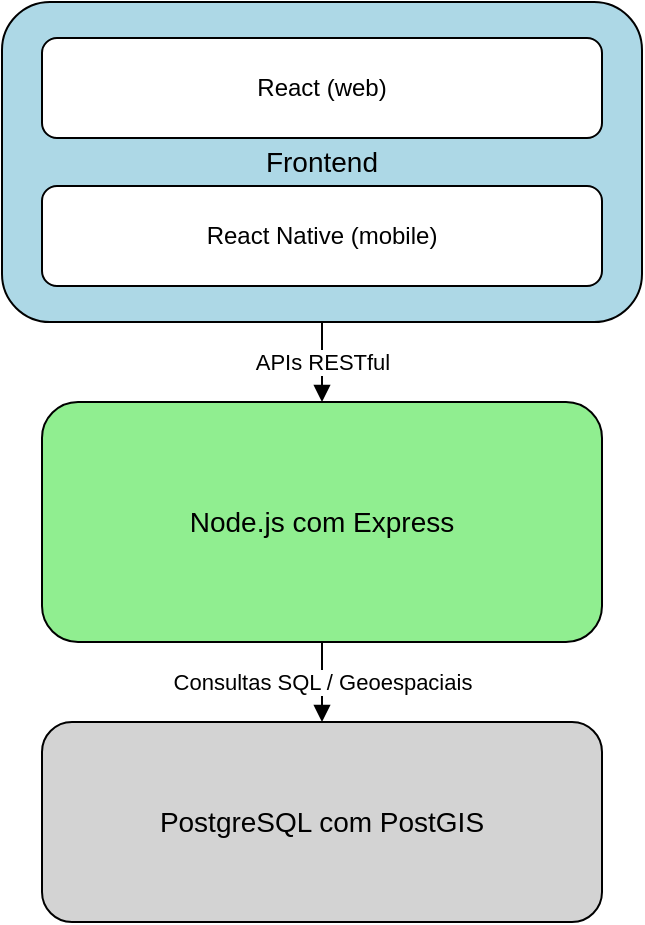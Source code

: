 <mxfile version="28.2.5">
  <diagram name="Diagrama Principal" id="r_YS-IifWdTMrcEwAk-8">
    <mxGraphModel dx="1042" dy="527" grid="1" gridSize="10" guides="1" tooltips="1" connect="1" arrows="1" fold="1" page="1" pageScale="1" pageWidth="827" pageHeight="1169" math="0" shadow="0">
      <root>
        <mxCell id="0" />
        <mxCell id="1" parent="0" />
        <mxCell id="WBMFuJtXSNuy-y8oTi-l-1" value="Frontend" style="rounded=1;whiteSpace=wrap;html=1;align=center;verticalAlign=middle;fillColor=#ADD8E6;strokeColor=#000000;fontSize=14;" vertex="1" parent="1">
          <mxGeometry x="140" y="20" width="320" height="160" as="geometry" />
        </mxCell>
        <mxCell id="WBMFuJtXSNuy-y8oTi-l-2" value="React (web)" style="rounded=1;whiteSpace=wrap;html=1;align=center;verticalAlign=middle;fillColor=#FFFFFF;strokeColor=#000000;fontSize=12;" vertex="1" parent="WBMFuJtXSNuy-y8oTi-l-1">
          <mxGeometry x="20" y="18" width="280" height="50" as="geometry" />
        </mxCell>
        <mxCell id="WBMFuJtXSNuy-y8oTi-l-3" value="React Native (mobile)" style="rounded=1;whiteSpace=wrap;html=1;align=center;verticalAlign=middle;fillColor=#FFFFFF;strokeColor=#000000;fontSize=12;" vertex="1" parent="WBMFuJtXSNuy-y8oTi-l-1">
          <mxGeometry x="20" y="92" width="280" height="50" as="geometry" />
        </mxCell>
        <mxCell id="WBMFuJtXSNuy-y8oTi-l-4" value="Node.js com Express" style="rounded=1;whiteSpace=wrap;html=1;align=center;verticalAlign=middle;fillColor=#90EE90;strokeColor=#000000;fontSize=14;" vertex="1" parent="1">
          <mxGeometry x="160" y="220" width="280" height="120" as="geometry" />
        </mxCell>
        <mxCell id="WBMFuJtXSNuy-y8oTi-l-5" value="PostgreSQL com PostGIS" style="rounded=1;whiteSpace=wrap;html=1;align=center;verticalAlign=middle;fillColor=#D3D3D3;strokeColor=#000000;fontSize=14;" vertex="1" parent="1">
          <mxGeometry x="160" y="380" width="280" height="100" as="geometry" />
        </mxCell>
        <mxCell id="WBMFuJtXSNuy-y8oTi-l-6" value="APIs RESTful" style="edgeStyle=orthogonalEdgeStyle;rounded=0;orthogonalLoop=1;jettySize=auto;html=1;endArrow=block;" edge="1" parent="1" source="WBMFuJtXSNuy-y8oTi-l-1" target="WBMFuJtXSNuy-y8oTi-l-4">
          <mxGeometry relative="1" as="geometry">
            <mxPoint x="300" y="180" as="targetPoint" />
          </mxGeometry>
        </mxCell>
        <mxCell id="WBMFuJtXSNuy-y8oTi-l-7" value="Consultas SQL / Geoespaciais" style="edgeStyle=orthogonalEdgeStyle;rounded=0;orthogonalLoop=1;jettySize=auto;html=1;endArrow=block;" edge="1" parent="1" source="WBMFuJtXSNuy-y8oTi-l-4" target="WBMFuJtXSNuy-y8oTi-l-5">
          <mxGeometry relative="1" as="geometry">
            <mxPoint x="300" y="340" as="targetPoint" />
          </mxGeometry>
        </mxCell>
      </root>
    </mxGraphModel>
  </diagram>
</mxfile>
